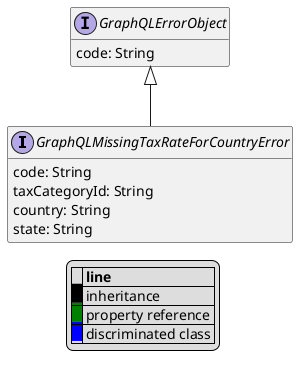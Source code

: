 @startuml

hide empty fields
hide empty methods
legend
|= |= line |
|<back:black>   </back>| inheritance |
|<back:green>   </back>| property reference |
|<back:blue>   </back>| discriminated class |
endlegend
interface GraphQLMissingTaxRateForCountryError [[GraphQLMissingTaxRateForCountryError.svg]] extends GraphQLErrorObject {
    code: String
    taxCategoryId: String
    country: String
    state: String
}
interface GraphQLErrorObject [[GraphQLErrorObject.svg]]  {
    code: String
}





@enduml
